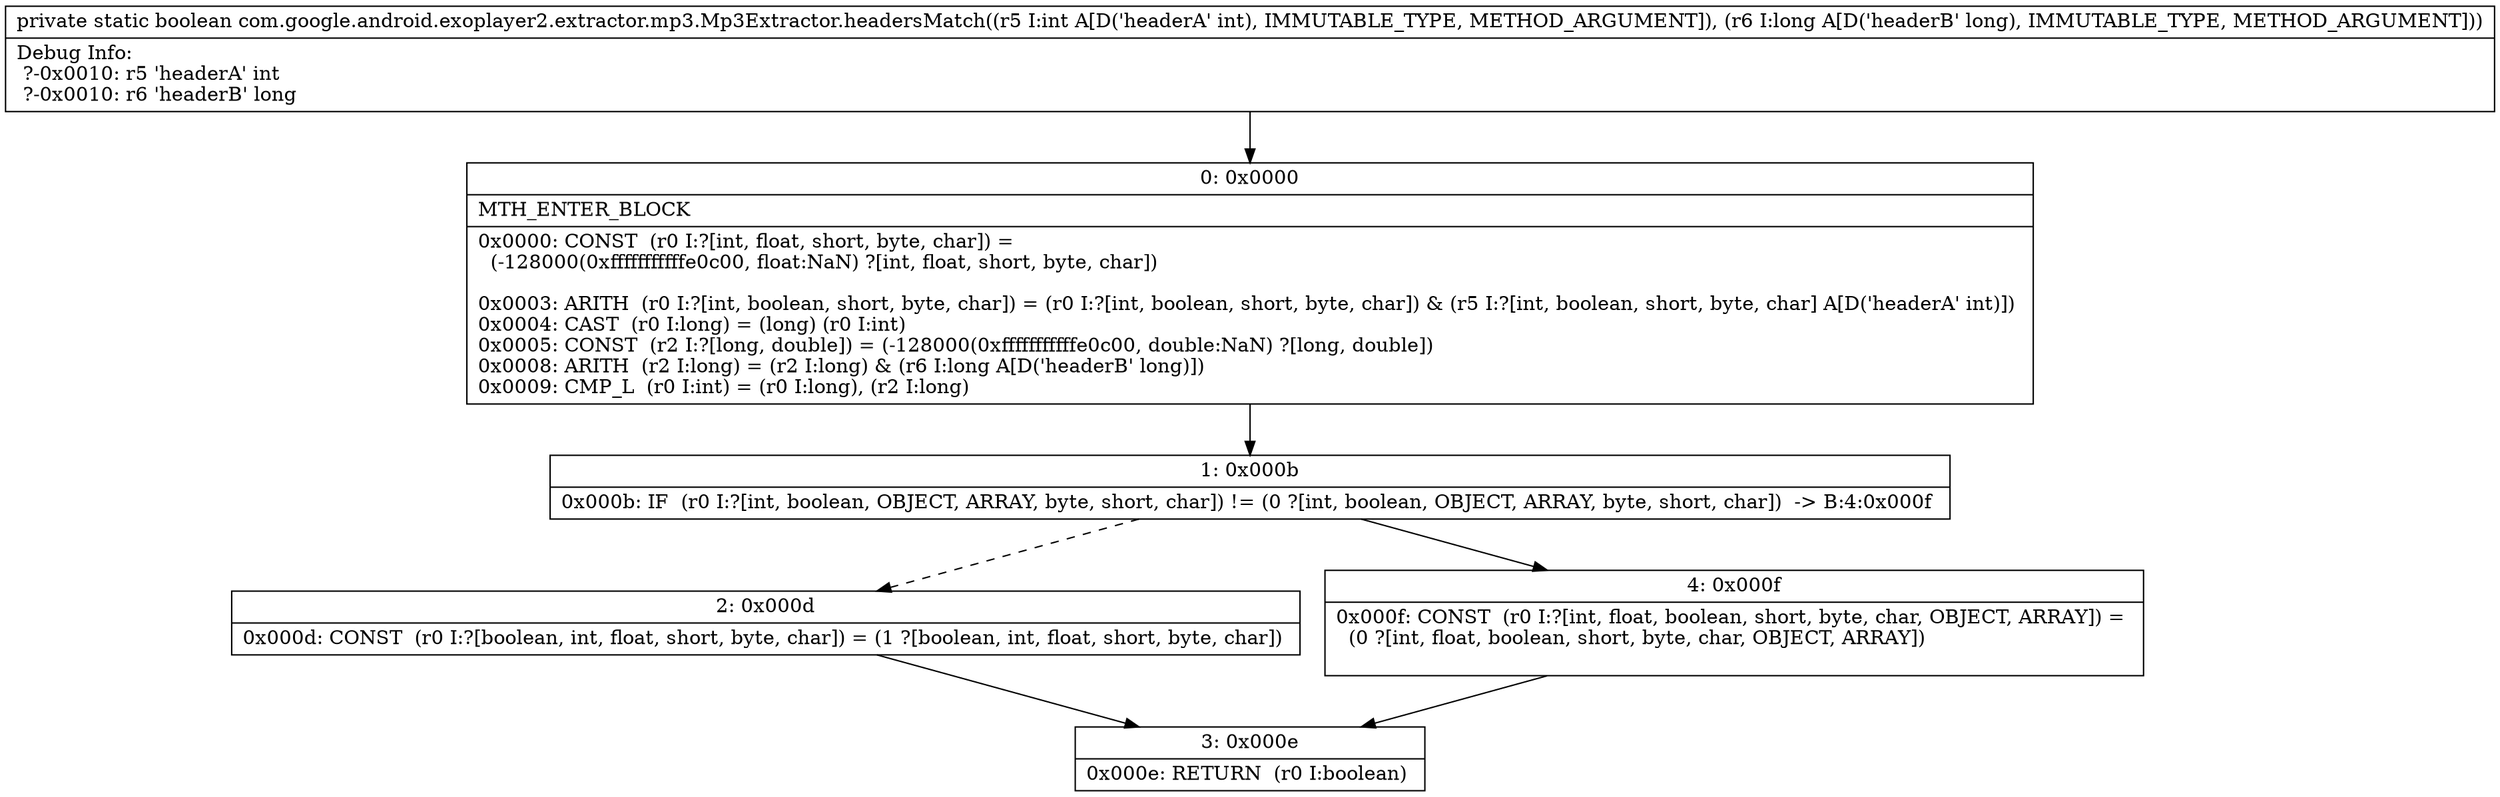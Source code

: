 digraph "CFG forcom.google.android.exoplayer2.extractor.mp3.Mp3Extractor.headersMatch(IJ)Z" {
Node_0 [shape=record,label="{0\:\ 0x0000|MTH_ENTER_BLOCK\l|0x0000: CONST  (r0 I:?[int, float, short, byte, char]) = \l  (\-128000(0xfffffffffffe0c00, float:NaN) ?[int, float, short, byte, char])\l \l0x0003: ARITH  (r0 I:?[int, boolean, short, byte, char]) = (r0 I:?[int, boolean, short, byte, char]) & (r5 I:?[int, boolean, short, byte, char] A[D('headerA' int)]) \l0x0004: CAST  (r0 I:long) = (long) (r0 I:int) \l0x0005: CONST  (r2 I:?[long, double]) = (\-128000(0xfffffffffffe0c00, double:NaN) ?[long, double]) \l0x0008: ARITH  (r2 I:long) = (r2 I:long) & (r6 I:long A[D('headerB' long)]) \l0x0009: CMP_L  (r0 I:int) = (r0 I:long), (r2 I:long) \l}"];
Node_1 [shape=record,label="{1\:\ 0x000b|0x000b: IF  (r0 I:?[int, boolean, OBJECT, ARRAY, byte, short, char]) != (0 ?[int, boolean, OBJECT, ARRAY, byte, short, char])  \-\> B:4:0x000f \l}"];
Node_2 [shape=record,label="{2\:\ 0x000d|0x000d: CONST  (r0 I:?[boolean, int, float, short, byte, char]) = (1 ?[boolean, int, float, short, byte, char]) \l}"];
Node_3 [shape=record,label="{3\:\ 0x000e|0x000e: RETURN  (r0 I:boolean) \l}"];
Node_4 [shape=record,label="{4\:\ 0x000f|0x000f: CONST  (r0 I:?[int, float, boolean, short, byte, char, OBJECT, ARRAY]) = \l  (0 ?[int, float, boolean, short, byte, char, OBJECT, ARRAY])\l \l}"];
MethodNode[shape=record,label="{private static boolean com.google.android.exoplayer2.extractor.mp3.Mp3Extractor.headersMatch((r5 I:int A[D('headerA' int), IMMUTABLE_TYPE, METHOD_ARGUMENT]), (r6 I:long A[D('headerB' long), IMMUTABLE_TYPE, METHOD_ARGUMENT]))  | Debug Info:\l  ?\-0x0010: r5 'headerA' int\l  ?\-0x0010: r6 'headerB' long\l}"];
MethodNode -> Node_0;
Node_0 -> Node_1;
Node_1 -> Node_2[style=dashed];
Node_1 -> Node_4;
Node_2 -> Node_3;
Node_4 -> Node_3;
}


